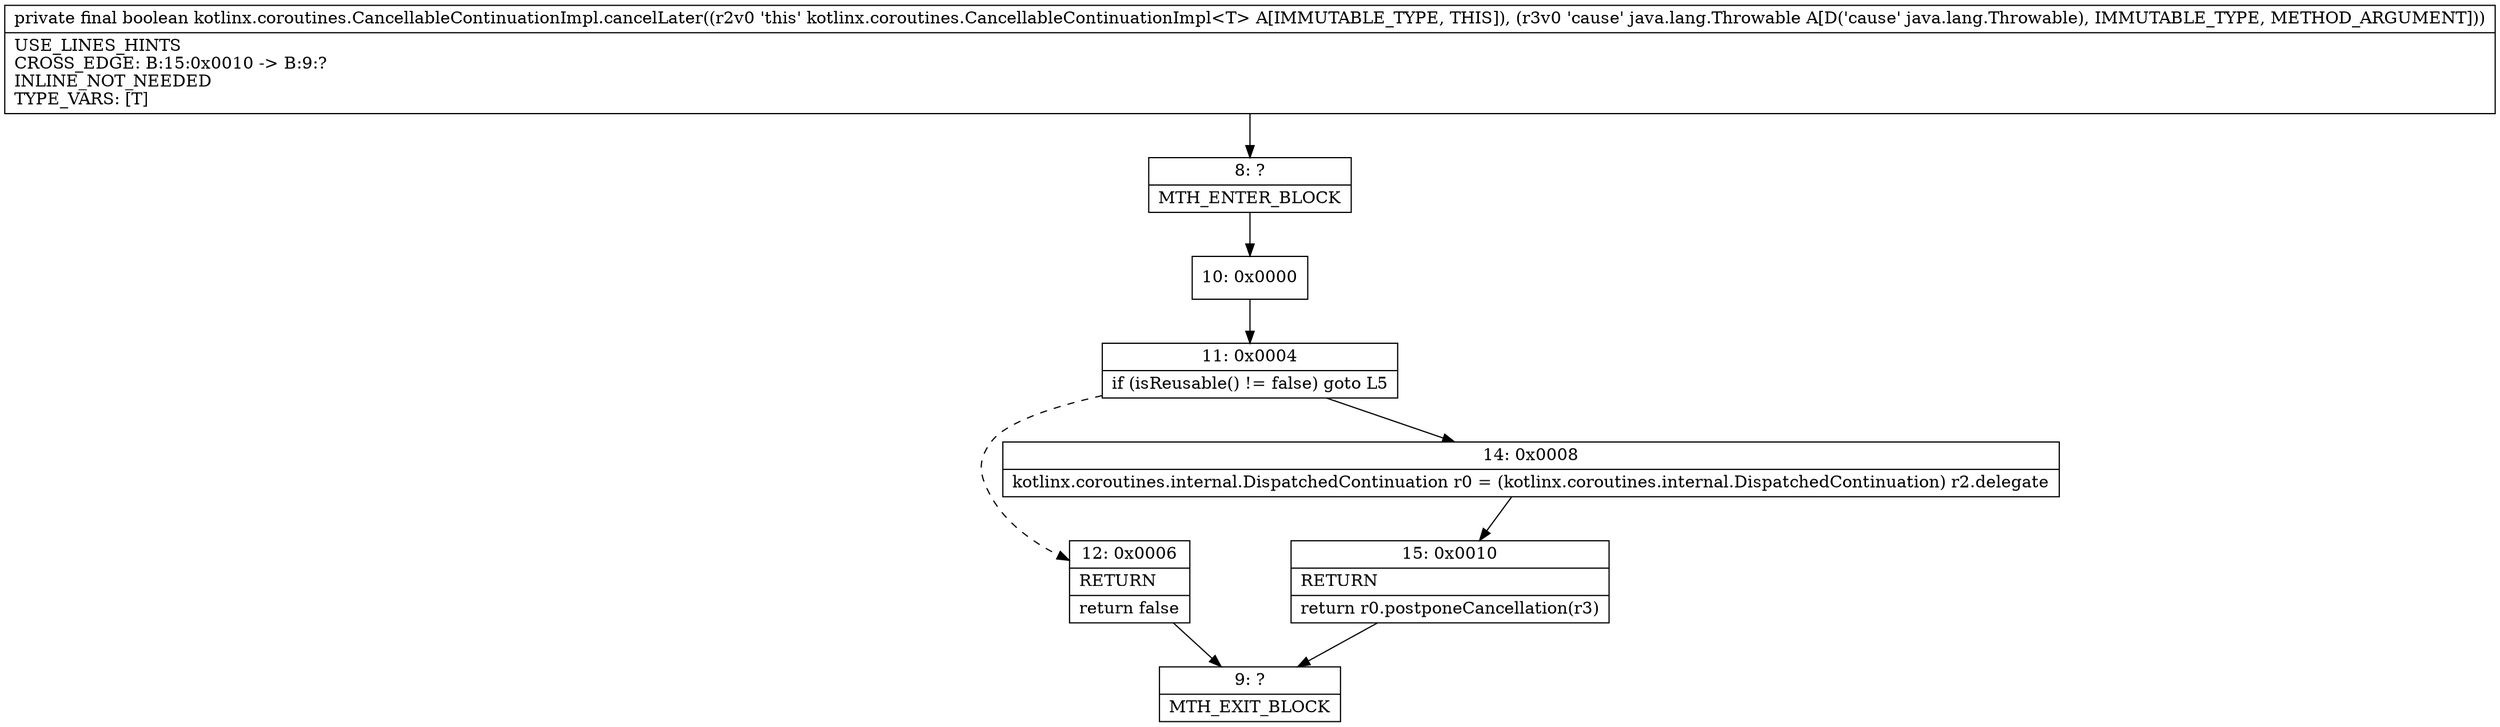 digraph "CFG forkotlinx.coroutines.CancellableContinuationImpl.cancelLater(Ljava\/lang\/Throwable;)Z" {
Node_8 [shape=record,label="{8\:\ ?|MTH_ENTER_BLOCK\l}"];
Node_10 [shape=record,label="{10\:\ 0x0000}"];
Node_11 [shape=record,label="{11\:\ 0x0004|if (isReusable() != false) goto L5\l}"];
Node_12 [shape=record,label="{12\:\ 0x0006|RETURN\l|return false\l}"];
Node_9 [shape=record,label="{9\:\ ?|MTH_EXIT_BLOCK\l}"];
Node_14 [shape=record,label="{14\:\ 0x0008|kotlinx.coroutines.internal.DispatchedContinuation r0 = (kotlinx.coroutines.internal.DispatchedContinuation) r2.delegate\l}"];
Node_15 [shape=record,label="{15\:\ 0x0010|RETURN\l|return r0.postponeCancellation(r3)\l}"];
MethodNode[shape=record,label="{private final boolean kotlinx.coroutines.CancellableContinuationImpl.cancelLater((r2v0 'this' kotlinx.coroutines.CancellableContinuationImpl\<T\> A[IMMUTABLE_TYPE, THIS]), (r3v0 'cause' java.lang.Throwable A[D('cause' java.lang.Throwable), IMMUTABLE_TYPE, METHOD_ARGUMENT]))  | USE_LINES_HINTS\lCROSS_EDGE: B:15:0x0010 \-\> B:9:?\lINLINE_NOT_NEEDED\lTYPE_VARS: [T]\l}"];
MethodNode -> Node_8;Node_8 -> Node_10;
Node_10 -> Node_11;
Node_11 -> Node_12[style=dashed];
Node_11 -> Node_14;
Node_12 -> Node_9;
Node_14 -> Node_15;
Node_15 -> Node_9;
}

